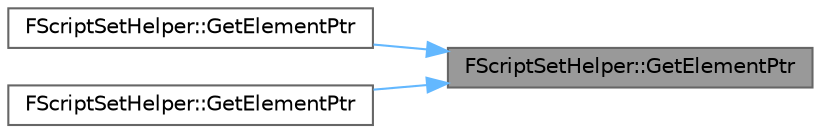 digraph "FScriptSetHelper::GetElementPtr"
{
 // INTERACTIVE_SVG=YES
 // LATEX_PDF_SIZE
  bgcolor="transparent";
  edge [fontname=Helvetica,fontsize=10,labelfontname=Helvetica,labelfontsize=10];
  node [fontname=Helvetica,fontsize=10,shape=box,height=0.2,width=0.4];
  rankdir="RL";
  Node1 [id="Node000001",label="FScriptSetHelper::GetElementPtr",height=0.2,width=0.4,color="gray40", fillcolor="grey60", style="filled", fontcolor="black",tooltip="Returns a uint8 pointer to the element in the set."];
  Node1 -> Node2 [id="edge1_Node000001_Node000002",dir="back",color="steelblue1",style="solid",tooltip=" "];
  Node2 [id="Node000002",label="FScriptSetHelper::GetElementPtr",height=0.2,width=0.4,color="grey40", fillcolor="white", style="filled",URL="$df/d52/classFScriptSetHelper.html#acbdba850fff8d3f42a42e42e23946d0d",tooltip="Returns a uint8 pointer to the element in the set."];
  Node1 -> Node3 [id="edge2_Node000001_Node000003",dir="back",color="steelblue1",style="solid",tooltip=" "];
  Node3 [id="Node000003",label="FScriptSetHelper::GetElementPtr",height=0.2,width=0.4,color="grey40", fillcolor="white", style="filled",URL="$df/d52/classFScriptSetHelper.html#a407158c69152478269f189dd3df363af",tooltip="Returns a uint8 pointer to the element in the set."];
}
